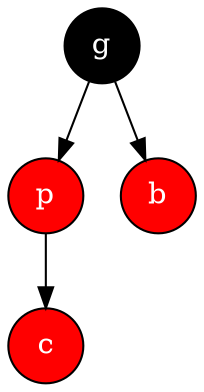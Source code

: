 digraph{
node[shape=circle, style=filled, fontcolor=white]
g[fillcolor=black]
p[fillcolor=red]
b[fillcolor=red]
c[fillcolor=red]

g -> p
g -> b
p -> c
 
}
